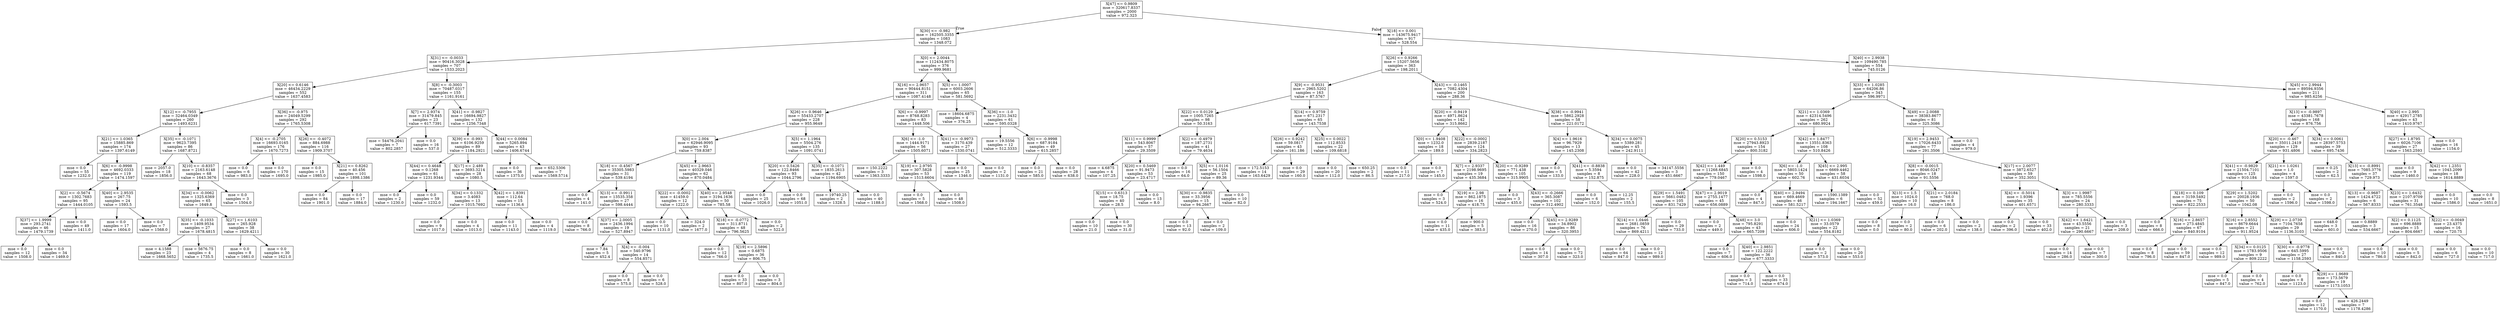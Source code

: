 digraph Tree {
node [shape=box] ;
0 [label="X[47] <= 0.9809\nmse = 320617.8337\nsamples = 2000\nvalue = 972.323"] ;
1 [label="X[30] <= -0.982\nmse = 162505.3355\nsamples = 1083\nvalue = 1348.072"] ;
0 -> 1 [labeldistance=2.5, labelangle=45, headlabel="True"] ;
2 [label="X[31] <= -0.0033\nmse = 90416.3028\nsamples = 707\nvalue = 1533.2023"] ;
1 -> 2 ;
3 [label="X[20] <= 0.6146\nmse = 46434.2229\nsamples = 552\nvalue = 1637.4583"] ;
2 -> 3 ;
4 [label="X[12] <= -0.7955\nmse = 32464.0349\nsamples = 260\nvalue = 1493.6231"] ;
3 -> 4 ;
5 [label="X[21] <= 1.0365\nmse = 15885.869\nsamples = 174\nvalue = 1397.6149"] ;
4 -> 5 ;
6 [label="mse = 0.0\nsamples = 55\nvalue = 1232.0"] ;
5 -> 6 ;
7 [label="X[6] <= -0.9998\nmse = 4692.0333\nsamples = 119\nvalue = 1474.1597"] ;
5 -> 7 ;
8 [label="X[2] <= -0.5674\nmse = 1302.7683\nsamples = 95\nvalue = 1444.0105"] ;
7 -> 8 ;
9 [label="X[37] <= 1.9999\nmse = 293.2741\nsamples = 46\nvalue = 1479.1739"] ;
8 -> 9 ;
10 [label="mse = 0.0\nsamples = 12\nvalue = 1508.0"] ;
9 -> 10 ;
11 [label="mse = 0.0\nsamples = 34\nvalue = 1469.0"] ;
9 -> 11 ;
12 [label="mse = 0.0\nsamples = 49\nvalue = 1411.0"] ;
8 -> 12 ;
13 [label="X[40] <= 2.9535\nmse = 267.75\nsamples = 24\nvalue = 1593.5"] ;
7 -> 13 ;
14 [label="mse = 0.0\nsamples = 17\nvalue = 1604.0"] ;
13 -> 14 ;
15 [label="mse = 0.0\nsamples = 7\nvalue = 1568.0"] ;
13 -> 15 ;
16 [label="X[35] <= -0.1071\nmse = 9623.7395\nsamples = 86\nvalue = 1687.8721"] ;
4 -> 16 ;
17 [label="mse = 2057.0\nsamples = 18\nvalue = 1856.0"] ;
16 -> 17 ;
18 [label="X[10] <= -0.8357\nmse = 2163.6148\nsamples = 68\nvalue = 1643.3676"] ;
16 -> 18 ;
19 [label="X[34] <= -0.0062\nmse = 1325.6369\nsamples = 65\nvalue = 1649.8"] ;
18 -> 19 ;
20 [label="X[35] <= -0.1033\nmse = 1409.9534\nsamples = 27\nvalue = 1678.4815"] ;
19 -> 20 ;
21 [label="mse = 4.1588\nsamples = 23\nvalue = 1668.5652"] ;
20 -> 21 ;
22 [label="mse = 5676.75\nsamples = 4\nvalue = 1735.5"] ;
20 -> 22 ;
23 [label="X[27] <= 1.6103\nmse = 265.928\nsamples = 38\nvalue = 1629.4211"] ;
19 -> 23 ;
24 [label="mse = 0.0\nsamples = 8\nvalue = 1661.0"] ;
23 -> 24 ;
25 [label="mse = 0.0\nsamples = 30\nvalue = 1621.0"] ;
23 -> 25 ;
26 [label="mse = 0.0\nsamples = 3\nvalue = 1504.0"] ;
18 -> 26 ;
27 [label="X[36] <= -0.975\nmse = 24049.5299\nsamples = 292\nvalue = 1765.5308"] ;
3 -> 27 ;
28 [label="X[4] <= -0.2705\nmse = 16693.0165\nsamples = 176\nvalue = 1670.7273"] ;
27 -> 28 ;
29 [label="mse = 0.0\nsamples = 6\nvalue = 983.0"] ;
28 -> 29 ;
30 [label="mse = 0.0\nsamples = 170\nvalue = 1695.0"] ;
28 -> 30 ;
31 [label="X[26] <= -0.4072\nmse = 884.6988\nsamples = 116\nvalue = 1909.3707"] ;
27 -> 31 ;
32 [label="mse = 0.0\nsamples = 15\nvalue = 1985.0"] ;
31 -> 32 ;
33 [label="X[21] <= 0.8262\nmse = 40.456\nsamples = 101\nvalue = 1898.1386"] ;
31 -> 33 ;
34 [label="mse = 0.0\nsamples = 84\nvalue = 1901.0"] ;
33 -> 34 ;
35 [label="mse = 0.0\nsamples = 17\nvalue = 1884.0"] ;
33 -> 35 ;
36 [label="X[8] <= -0.3003\nmse = 70487.0317\nsamples = 155\nvalue = 1161.9161"] ;
2 -> 36 ;
37 [label="X[7] <= 2.9374\nmse = 31479.845\nsamples = 23\nvalue = 617.7391"] ;
36 -> 37 ;
38 [label="mse = 54476.2041\nsamples = 7\nvalue = 802.2857"] ;
37 -> 38 ;
39 [label="mse = 0.0\nsamples = 16\nvalue = 537.0"] ;
37 -> 39 ;
40 [label="X[41] <= -0.9827\nmse = 16694.9827\nsamples = 132\nvalue = 1256.7348"] ;
36 -> 40 ;
41 [label="X[39] <= -0.993\nmse = 6106.9259\nsamples = 89\nvalue = 1184.2921"] ;
40 -> 41 ;
42 [label="X[44] <= 0.4648\nmse = 0.1268\nsamples = 61\nvalue = 1231.9344"] ;
41 -> 42 ;
43 [label="mse = 0.0\nsamples = 2\nvalue = 1230.0"] ;
42 -> 43 ;
44 [label="mse = 0.0\nsamples = 59\nvalue = 1232.0"] ;
42 -> 44 ;
45 [label="X[17] <= 2.489\nmse = 3693.3214\nsamples = 28\nvalue = 1080.5"] ;
41 -> 45 ;
46 [label="X[34] <= 0.1332\nmse = 3.4083\nsamples = 13\nvalue = 1015.7692"] ;
45 -> 46 ;
47 [label="mse = 0.0\nsamples = 9\nvalue = 1017.0"] ;
46 -> 47 ;
48 [label="mse = 0.0\nsamples = 4\nvalue = 1013.0"] ;
46 -> 48 ;
49 [label="X[42] <= 1.8391\nmse = 112.64\nsamples = 15\nvalue = 1136.6"] ;
45 -> 49 ;
50 [label="mse = 0.0\nsamples = 11\nvalue = 1143.0"] ;
49 -> 50 ;
51 [label="mse = 0.0\nsamples = 4\nvalue = 1119.0"] ;
49 -> 51 ;
52 [label="X[44] <= 0.0084\nmse = 5265.894\nsamples = 43\nvalue = 1406.6744"] ;
40 -> 52 ;
53 [label="mse = 0.0\nsamples = 36\nvalue = 1375.0"] ;
52 -> 53 ;
54 [label="mse = 652.5306\nsamples = 7\nvalue = 1569.5714"] ;
52 -> 54 ;
55 [label="X[0] <= 2.0044\nmse = 112434.8075\nsamples = 376\nvalue = 999.9681"] ;
1 -> 55 ;
56 [label="X[16] <= 2.9657\nmse = 90444.8151\nsamples = 311\nvalue = 1087.4148"] ;
55 -> 56 ;
57 [label="X[26] <= 0.9646\nmse = 55433.2707\nsamples = 228\nvalue = 955.9649"] ;
56 -> 57 ;
58 [label="X[0] <= 2.004\nmse = 62946.9095\nsamples = 93\nvalue = 759.8387"] ;
57 -> 58 ;
59 [label="X[18] <= -0.4567\nmse = 35305.5983\nsamples = 31\nvalue = 539.4194"] ;
58 -> 59 ;
60 [label="mse = 0.0\nsamples = 4\nvalue = 141.0"] ;
59 -> 60 ;
61 [label="X[13] <= -0.9911\nmse = 13535.358\nsamples = 27\nvalue = 598.4444"] ;
59 -> 61 ;
62 [label="mse = 0.0\nsamples = 8\nvalue = 766.0"] ;
61 -> 62 ;
63 [label="X[37] <= 2.0005\nmse = 2436.1994\nsamples = 19\nvalue = 527.8947"] ;
61 -> 63 ;
64 [label="mse = 7.84\nsamples = 5\nvalue = 452.4"] ;
63 -> 64 ;
65 [label="X[4] <= -0.004\nmse = 540.9796\nsamples = 14\nvalue = 554.8571"] ;
63 -> 65 ;
66 [label="mse = 0.0\nsamples = 8\nvalue = 575.0"] ;
65 -> 66 ;
67 [label="mse = 0.0\nsamples = 6\nvalue = 528.0"] ;
65 -> 67 ;
68 [label="X[45] <= 2.9663\nmse = 40329.046\nsamples = 62\nvalue = 870.0484"] ;
58 -> 68 ;
69 [label="X[22] <= -0.0002\nmse = 41459.0\nsamples = 12\nvalue = 1222.0"] ;
68 -> 69 ;
70 [label="mse = 0.0\nsamples = 10\nvalue = 1131.0"] ;
69 -> 70 ;
71 [label="mse = 324.0\nsamples = 2\nvalue = 1677.0"] ;
69 -> 71 ;
72 [label="X[40] <= 2.9548\nmse = 3194.1636\nsamples = 50\nvalue = 785.58"] ;
68 -> 72 ;
73 [label="X[18] <= -0.0772\nmse = 311.8711\nsamples = 48\nvalue = 796.5625"] ;
72 -> 73 ;
74 [label="mse = 0.0\nsamples = 12\nvalue = 766.0"] ;
73 -> 74 ;
75 [label="X[19] <= 2.5896\nmse = 0.6875\nsamples = 36\nvalue = 806.75"] ;
73 -> 75 ;
76 [label="mse = 0.0\nsamples = 33\nvalue = 807.0"] ;
75 -> 76 ;
77 [label="mse = 0.0\nsamples = 3\nvalue = 804.0"] ;
75 -> 77 ;
78 [label="mse = 0.0\nsamples = 2\nvalue = 522.0"] ;
72 -> 78 ;
79 [label="X[5] <= 1.1964\nmse = 5504.276\nsamples = 135\nvalue = 1091.0741"] ;
57 -> 79 ;
80 [label="X[20] <= 0.5426\nmse = 122.8466\nsamples = 93\nvalue = 1044.2796"] ;
79 -> 80 ;
81 [label="mse = 0.0\nsamples = 25\nvalue = 1026.0"] ;
80 -> 81 ;
82 [label="mse = 0.0\nsamples = 68\nvalue = 1051.0"] ;
80 -> 82 ;
83 [label="X[35] <= -0.1071\nmse = 1835.2613\nsamples = 42\nvalue = 1194.6905"] ;
79 -> 83 ;
84 [label="mse = 19740.25\nsamples = 2\nvalue = 1328.5"] ;
83 -> 84 ;
85 [label="mse = 0.0\nsamples = 40\nvalue = 1188.0"] ;
83 -> 85 ;
86 [label="X[6] <= -0.9997\nmse = 8768.8283\nsamples = 83\nvalue = 1448.506"] ;
56 -> 86 ;
87 [label="X[6] <= -1.0\nmse = 1444.9171\nsamples = 56\nvalue = 1505.6071"] ;
86 -> 87 ;
88 [label="mse = 150.2222\nsamples = 3\nvalue = 1363.3333"] ;
87 -> 88 ;
89 [label="X[19] <= 2.9795\nmse = 307.5828\nsamples = 53\nvalue = 1513.6604"] ;
87 -> 89 ;
90 [label="mse = 0.0\nsamples = 5\nvalue = 1568.0"] ;
89 -> 90 ;
91 [label="mse = 0.0\nsamples = 48\nvalue = 1508.0"] ;
89 -> 91 ;
92 [label="X[41] <= -0.9973\nmse = 3170.439\nsamples = 27\nvalue = 1330.0741"] ;
86 -> 92 ;
93 [label="mse = 0.0\nsamples = 25\nvalue = 1346.0"] ;
92 -> 93 ;
94 [label="mse = 0.0\nsamples = 2\nvalue = 1131.0"] ;
92 -> 94 ;
95 [label="X[5] <= 1.0007\nmse = 6003.2606\nsamples = 65\nvalue = 581.5692"] ;
55 -> 95 ;
96 [label="mse = 18604.6875\nsamples = 4\nvalue = 376.25"] ;
95 -> 96 ;
97 [label="X[36] <= -1.0\nmse = 2231.3432\nsamples = 61\nvalue = 595.0328"] ;
95 -> 97 ;
98 [label="mse = 19.5556\nsamples = 12\nvalue = 512.3333"] ;
97 -> 98 ;
99 [label="X[6] <= -0.9998\nmse = 687.9184\nsamples = 49\nvalue = 615.2857"] ;
97 -> 99 ;
100 [label="mse = 0.0\nsamples = 21\nvalue = 585.0"] ;
99 -> 100 ;
101 [label="mse = 0.0\nsamples = 28\nvalue = 638.0"] ;
99 -> 101 ;
102 [label="X[18] <= 0.001\nmse = 143675.9417\nsamples = 917\nvalue = 528.554"] ;
0 -> 102 [labeldistance=2.5, labelangle=-45, headlabel="False"] ;
103 [label="X[26] <= 0.9266\nmse = 15207.5656\nsamples = 363\nvalue = 198.2011"] ;
102 -> 103 ;
104 [label="X[9] <= -0.9531\nmse = 2965.5202\nsamples = 163\nvalue = 87.5767"] ;
103 -> 104 ;
105 [label="X[22] <= 0.0129\nmse = 1005.7265\nsamples = 98\nvalue = 50.3163"] ;
104 -> 105 ;
106 [label="X[11] <= 0.9999\nmse = 543.8067\nsamples = 57\nvalue = 29.3509"] ;
105 -> 106 ;
107 [label="mse = 4.6875\nsamples = 4\nvalue = 107.25"] ;
106 -> 107 ;
108 [label="X[20] <= 0.5469\nmse = 91.9473\nsamples = 53\nvalue = 23.4717"] ;
106 -> 108 ;
109 [label="X[15] <= 0.6313\nmse = 18.75\nsamples = 40\nvalue = 28.5"] ;
108 -> 109 ;
110 [label="mse = 0.0\nsamples = 10\nvalue = 21.0"] ;
109 -> 110 ;
111 [label="mse = 0.0\nsamples = 30\nvalue = 31.0"] ;
109 -> 111 ;
112 [label="mse = 0.0\nsamples = 13\nvalue = 8.0"] ;
108 -> 112 ;
113 [label="X[2] <= -0.4979\nmse = 187.2731\nsamples = 41\nvalue = 79.4634"] ;
105 -> 113 ;
114 [label="mse = 0.0\nsamples = 16\nvalue = 64.0"] ;
113 -> 114 ;
115 [label="X[5] <= 1.0116\nmse = 56.1504\nsamples = 25\nvalue = 89.36"] ;
113 -> 115 ;
116 [label="X[30] <= -0.9835\nmse = 33.3956\nsamples = 15\nvalue = 94.2667"] ;
115 -> 116 ;
117 [label="mse = 0.0\nsamples = 13\nvalue = 92.0"] ;
116 -> 117 ;
118 [label="mse = 0.0\nsamples = 2\nvalue = 109.0"] ;
116 -> 118 ;
119 [label="mse = 0.0\nsamples = 10\nvalue = 82.0"] ;
115 -> 119 ;
120 [label="X[14] <= 0.9759\nmse = 671.2317\nsamples = 65\nvalue = 143.7538"] ;
104 -> 120 ;
121 [label="X[26] <= 0.9242\nmse = 59.0817\nsamples = 43\nvalue = 161.186"] ;
120 -> 121 ;
122 [label="mse = 172.5153\nsamples = 14\nvalue = 163.6429"] ;
121 -> 122 ;
123 [label="mse = 0.0\nsamples = 29\nvalue = 160.0"] ;
121 -> 123 ;
124 [label="X[25] <= 0.0022\nmse = 112.8533\nsamples = 22\nvalue = 109.6818"] ;
120 -> 124 ;
125 [label="mse = 0.0\nsamples = 20\nvalue = 112.0"] ;
124 -> 125 ;
126 [label="mse = 650.25\nsamples = 2\nvalue = 86.5"] ;
124 -> 126 ;
127 [label="X[43] <= -0.1465\nmse = 7082.4304\nsamples = 200\nvalue = 288.36"] ;
103 -> 127 ;
128 [label="X[20] <= -0.9419\nmse = 4971.8624\nsamples = 142\nvalue = 315.8662"] ;
127 -> 128 ;
129 [label="X[0] <= 1.9408\nmse = 1232.0\nsamples = 18\nvalue = 189.0"] ;
128 -> 129 ;
130 [label="mse = 0.0\nsamples = 11\nvalue = 217.0"] ;
129 -> 130 ;
131 [label="mse = 0.0\nsamples = 7\nvalue = 145.0"] ;
129 -> 131 ;
132 [label="X[22] <= -0.0002\nmse = 2839.2187\nsamples = 124\nvalue = 334.2823"] ;
128 -> 132 ;
133 [label="X[7] <= 2.9337\nmse = 2198.9695\nsamples = 19\nvalue = 435.3684"] ;
132 -> 133 ;
134 [label="mse = 0.0\nsamples = 3\nvalue = 524.0"] ;
133 -> 134 ;
135 [label="X[19] <= 2.98\nmse = 862.1875\nsamples = 16\nvalue = 418.75"] ;
133 -> 135 ;
136 [label="mse = 0.0\nsamples = 11\nvalue = 435.0"] ;
135 -> 136 ;
137 [label="mse = 900.0\nsamples = 5\nvalue = 383.0"] ;
135 -> 137 ;
138 [label="X[20] <= -0.9289\nmse = 771.438\nsamples = 105\nvalue = 315.9905"] ;
132 -> 138 ;
139 [label="mse = 0.0\nsamples = 3\nvalue = 435.0"] ;
138 -> 139 ;
140 [label="X[43] <= -0.2666\nmse = 365.3087\nsamples = 102\nvalue = 312.4902"] ;
138 -> 140 ;
141 [label="mse = 0.0\nsamples = 16\nvalue = 270.0"] ;
140 -> 141 ;
142 [label="X[45] <= 2.9289\nmse = 34.8902\nsamples = 86\nvalue = 320.3953"] ;
140 -> 142 ;
143 [label="mse = 0.0\nsamples = 14\nvalue = 307.0"] ;
142 -> 143 ;
144 [label="mse = 0.0\nsamples = 72\nvalue = 323.0"] ;
142 -> 144 ;
145 [label="X[38] <= -0.9941\nmse = 5862.2928\nsamples = 58\nvalue = 221.0172"] ;
127 -> 145 ;
146 [label="X[4] <= 1.9616\nmse = 96.7929\nsamples = 13\nvalue = 145.2308"] ;
145 -> 146 ;
147 [label="mse = 0.0\nsamples = 5\nvalue = 133.0"] ;
146 -> 147 ;
148 [label="X[41] <= -0.8838\nmse = 5.3594\nsamples = 8\nvalue = 152.875"] ;
146 -> 148 ;
149 [label="mse = 0.0\nsamples = 6\nvalue = 152.0"] ;
148 -> 149 ;
150 [label="mse = 12.25\nsamples = 2\nvalue = 155.5"] ;
148 -> 150 ;
151 [label="X[34] <= 0.0075\nmse = 5389.281\nsamples = 45\nvalue = 242.9111"] ;
145 -> 151 ;
152 [label="mse = 0.0\nsamples = 42\nvalue = 228.0"] ;
151 -> 152 ;
153 [label="mse = 34147.5556\nsamples = 3\nvalue = 451.6667"] ;
151 -> 153 ;
154 [label="X[40] <= 2.9938\nmse = 109490.785\nsamples = 554\nvalue = 745.0126"] ;
102 -> 154 ;
155 [label="X[33] <= 1.0285\nmse = 64206.86\nsamples = 343\nvalue = 596.9971"] ;
154 -> 155 ;
156 [label="X[21] <= 1.0369\nmse = 42314.5496\nsamples = 262\nvalue = 680.9924"] ;
155 -> 156 ;
157 [label="X[20] <= 0.5153\nmse = 27943.8923\nsamples = 154\nvalue = 800.3182"] ;
156 -> 157 ;
158 [label="X[42] <= 1.449\nmse = 11268.6845\nsamples = 150\nvalue = 779.0467"] ;
157 -> 158 ;
159 [label="X[29] <= 1.5491\nmse = 5661.0482\nsamples = 105\nvalue = 831.7429"] ;
158 -> 159 ;
160 [label="X[14] <= 1.0446\nmse = 2681.0859\nsamples = 76\nvalue = 869.4211"] ;
159 -> 160 ;
161 [label="mse = 0.0\nsamples = 64\nvalue = 847.0"] ;
160 -> 161 ;
162 [label="mse = 0.0\nsamples = 12\nvalue = 989.0"] ;
160 -> 162 ;
163 [label="mse = 0.0\nsamples = 29\nvalue = 733.0"] ;
159 -> 163 ;
164 [label="X[47] <= 2.9019\nmse = 2755.1477\nsamples = 45\nvalue = 656.0889"] ;
158 -> 164 ;
165 [label="mse = 0.0\nsamples = 2\nvalue = 449.0"] ;
164 -> 165 ;
166 [label="X[48] <= 3.0\nmse = 795.8291\nsamples = 43\nvalue = 665.7209"] ;
164 -> 166 ;
167 [label="mse = 0.0\nsamples = 7\nvalue = 606.0"] ;
166 -> 167 ;
168 [label="X[40] <= 2.9851\nmse = 122.2222\nsamples = 36\nvalue = 677.3333"] ;
166 -> 168 ;
169 [label="mse = 0.0\nsamples = 3\nvalue = 714.0"] ;
168 -> 169 ;
170 [label="mse = 0.0\nsamples = 33\nvalue = 674.0"] ;
168 -> 170 ;
171 [label="mse = 0.0\nsamples = 4\nvalue = 1598.0"] ;
157 -> 171 ;
172 [label="X[42] <= 1.8477\nmse = 13551.8363\nsamples = 108\nvalue = 510.8426"] ;
156 -> 172 ;
173 [label="X[6] <= -1.0\nmse = 5803.1424\nsamples = 50\nvalue = 602.76"] ;
172 -> 173 ;
174 [label="mse = 0.0\nsamples = 4\nvalue = 847.0"] ;
173 -> 174 ;
175 [label="X[40] <= 2.9494\nmse = 669.4669\nsamples = 46\nvalue = 581.5217"] ;
173 -> 175 ;
176 [label="mse = 0.0\nsamples = 24\nvalue = 606.0"] ;
175 -> 176 ;
177 [label="X[21] <= 1.0369\nmse = 33.0579\nsamples = 22\nvalue = 554.8182"] ;
175 -> 177 ;
178 [label="mse = 0.0\nsamples = 2\nvalue = 573.0"] ;
177 -> 178 ;
179 [label="mse = 0.0\nsamples = 20\nvalue = 553.0"] ;
177 -> 179 ;
180 [label="X[45] <= 2.995\nmse = 6669.4462\nsamples = 58\nvalue = 431.6034"] ;
172 -> 180 ;
181 [label="mse = 1590.1389\nsamples = 6\nvalue = 194.1667"] ;
180 -> 181 ;
182 [label="mse = 0.0\nsamples = 52\nvalue = 459.0"] ;
180 -> 182 ;
183 [label="X[49] <= 2.0088\nmse = 38383.8677\nsamples = 81\nvalue = 325.3086"] ;
155 -> 183 ;
184 [label="X[19] <= 2.9453\nmse = 17026.6433\nsamples = 77\nvalue = 291.3506"] ;
183 -> 184 ;
185 [label="X[8] <= -0.0015\nmse = 8046.0247\nsamples = 18\nvalue = 91.5556"] ;
184 -> 185 ;
186 [label="X[13] <= 1.5\nmse = 1024.0\nsamples = 10\nvalue = 16.0"] ;
185 -> 186 ;
187 [label="mse = 0.0\nsamples = 8\nvalue = 0.0"] ;
186 -> 187 ;
188 [label="mse = 0.0\nsamples = 2\nvalue = 80.0"] ;
186 -> 188 ;
189 [label="X[21] <= 2.0184\nmse = 768.0\nsamples = 8\nvalue = 186.0"] ;
185 -> 189 ;
190 [label="mse = 0.0\nsamples = 6\nvalue = 202.0"] ;
189 -> 190 ;
191 [label="mse = 0.0\nsamples = 2\nvalue = 138.0"] ;
189 -> 191 ;
192 [label="X[17] <= 2.0077\nmse = 3872.6527\nsamples = 59\nvalue = 352.3051"] ;
184 -> 192 ;
193 [label="X[4] <= -0.5014\nmse = 1.9396\nsamples = 35\nvalue = 401.6571"] ;
192 -> 193 ;
194 [label="mse = 0.0\nsamples = 2\nvalue = 396.0"] ;
193 -> 194 ;
195 [label="mse = 0.0\nsamples = 33\nvalue = 402.0"] ;
193 -> 195 ;
196 [label="X[3] <= 1.9987\nmse = 785.5556\nsamples = 24\nvalue = 280.3333"] ;
192 -> 196 ;
197 [label="X[42] <= 1.6421\nmse = 43.5556\nsamples = 21\nvalue = 290.6667"] ;
196 -> 197 ;
198 [label="mse = 0.0\nsamples = 14\nvalue = 286.0"] ;
197 -> 198 ;
199 [label="mse = 0.0\nsamples = 7\nvalue = 300.0"] ;
197 -> 199 ;
200 [label="mse = 0.0\nsamples = 3\nvalue = 208.0"] ;
196 -> 200 ;
201 [label="mse = 0.0\nsamples = 4\nvalue = 979.0"] ;
183 -> 201 ;
202 [label="X[45] <= 2.9944\nmse = 89594.9356\nsamples = 211\nvalue = 985.6256"] ;
154 -> 202 ;
203 [label="X[13] <= -0.9897\nmse = 43381.7678\nsamples = 168\nvalue = 876.756"] ;
202 -> 203 ;
204 [label="X[20] <= -0.467\nmse = 35011.2419\nsamples = 129\nvalue = 931.4806"] ;
203 -> 204 ;
205 [label="X[41] <= -0.9829\nmse = 21504.7101\nsamples = 125\nvalue = 910.184"] ;
204 -> 205 ;
206 [label="X[18] <= 0.109\nmse = 3159.5492\nsamples = 75\nvalue = 822.2533"] ;
205 -> 206 ;
207 [label="mse = 0.0\nsamples = 8\nvalue = 666.0"] ;
206 -> 207 ;
208 [label="X[16] <= 2.8657\nmse = 273.4845\nsamples = 67\nvalue = 840.9104"] ;
206 -> 208 ;
209 [label="mse = 0.0\nsamples = 8\nvalue = 796.0"] ;
208 -> 209 ;
210 [label="mse = 0.0\nsamples = 59\nvalue = 847.0"] ;
208 -> 210 ;
211 [label="X[29] <= 1.5202\nmse = 20028.1936\nsamples = 50\nvalue = 1042.08"] ;
205 -> 211 ;
212 [label="X[16] <= 2.8552\nmse = 8679.6644\nsamples = 21\nvalue = 911.9524"] ;
211 -> 212 ;
213 [label="mse = 0.0\nsamples = 12\nvalue = 989.0"] ;
212 -> 213 ;
214 [label="X[34] <= 0.0125\nmse = 1783.9506\nsamples = 9\nvalue = 809.2222"] ;
212 -> 214 ;
215 [label="mse = 0.0\nsamples = 5\nvalue = 847.0"] ;
214 -> 215 ;
216 [label="mse = 0.0\nsamples = 4\nvalue = 762.0"] ;
214 -> 216 ;
217 [label="X[29] <= 2.0739\nmse = 7104.7658\nsamples = 29\nvalue = 1136.3103"] ;
211 -> 217 ;
218 [label="X[30] <= -0.9778\nmse = 645.5995\nsamples = 27\nvalue = 1158.2593"] ;
217 -> 218 ;
219 [label="mse = 0.0\nsamples = 8\nvalue = 1123.0"] ;
218 -> 219 ;
220 [label="X[29] <= 1.9689\nmse = 173.5679\nsamples = 19\nvalue = 1173.1053"] ;
218 -> 220 ;
221 [label="mse = 0.0\nsamples = 12\nvalue = 1170.0"] ;
220 -> 221 ;
222 [label="mse = 426.2449\nsamples = 7\nvalue = 1178.4286"] ;
220 -> 222 ;
223 [label="mse = 0.0\nsamples = 2\nvalue = 840.0"] ;
217 -> 223 ;
224 [label="X[21] <= 1.0261\nmse = 1.0\nsamples = 4\nvalue = 1597.0"] ;
204 -> 224 ;
225 [label="mse = 0.0\nsamples = 2\nvalue = 1596.0"] ;
224 -> 225 ;
226 [label="mse = 0.0\nsamples = 2\nvalue = 1598.0"] ;
224 -> 226 ;
227 [label="X[34] <= 0.0061\nmse = 28397.5753\nsamples = 39\nvalue = 695.7436"] ;
203 -> 227 ;
228 [label="mse = 0.25\nsamples = 2\nvalue = 62.5"] ;
227 -> 228 ;
229 [label="X[13] <= -0.8991\nmse = 7085.3776\nsamples = 37\nvalue = 729.973"] ;
227 -> 229 ;
230 [label="X[13] <= -0.9687\nmse = 1424.4722\nsamples = 6\nvalue = 567.8333"] ;
229 -> 230 ;
231 [label="mse = 648.0\nsamples = 3\nvalue = 601.0"] ;
230 -> 231 ;
232 [label="mse = 0.8889\nsamples = 3\nvalue = 534.6667"] ;
230 -> 232 ;
233 [label="X[23] <= 1.6432\nmse = 2107.9709\nsamples = 31\nvalue = 761.3548"] ;
229 -> 233 ;
234 [label="X[2] <= 0.1125\nmse = 696.8889\nsamples = 15\nvalue = 804.6667"] ;
233 -> 234 ;
235 [label="mse = 0.0\nsamples = 10\nvalue = 786.0"] ;
234 -> 235 ;
236 [label="mse = 0.0\nsamples = 5\nvalue = 842.0"] ;
234 -> 236 ;
237 [label="X[22] <= -0.0049\nmse = 23.4375\nsamples = 16\nvalue = 720.75"] ;
233 -> 237 ;
238 [label="mse = 0.0\nsamples = 6\nvalue = 727.0"] ;
237 -> 238 ;
239 [label="mse = 0.0\nsamples = 10\nvalue = 717.0"] ;
237 -> 239 ;
240 [label="X[40] <= 2.995\nmse = 42917.2785\nsamples = 43\nvalue = 1410.9767"] ;
202 -> 240 ;
241 [label="X[27] <= 1.8795\nmse = 6026.7106\nsamples = 27\nvalue = 1563.2593"] ;
240 -> 241 ;
242 [label="mse = 0.0\nsamples = 9\nvalue = 1460.0"] ;
241 -> 242 ;
243 [label="X[42] <= 1.2351\nmse = 1043.2099\nsamples = 18\nvalue = 1614.8889"] ;
241 -> 243 ;
244 [label="mse = 0.0\nsamples = 10\nvalue = 1586.0"] ;
243 -> 244 ;
245 [label="mse = 0.0\nsamples = 8\nvalue = 1651.0"] ;
243 -> 245 ;
246 [label="mse = 0.0\nsamples = 16\nvalue = 1154.0"] ;
240 -> 246 ;
}